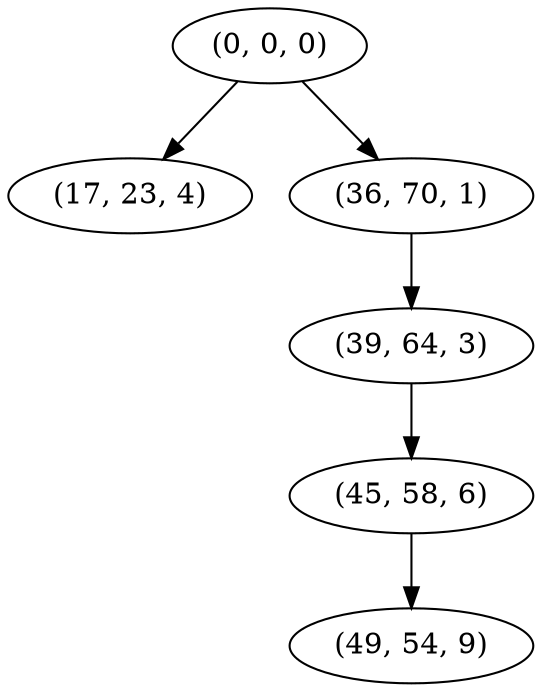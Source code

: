 digraph tree {
    "(0, 0, 0)";
    "(17, 23, 4)";
    "(36, 70, 1)";
    "(39, 64, 3)";
    "(45, 58, 6)";
    "(49, 54, 9)";
    "(0, 0, 0)" -> "(17, 23, 4)";
    "(0, 0, 0)" -> "(36, 70, 1)";
    "(36, 70, 1)" -> "(39, 64, 3)";
    "(39, 64, 3)" -> "(45, 58, 6)";
    "(45, 58, 6)" -> "(49, 54, 9)";
}
